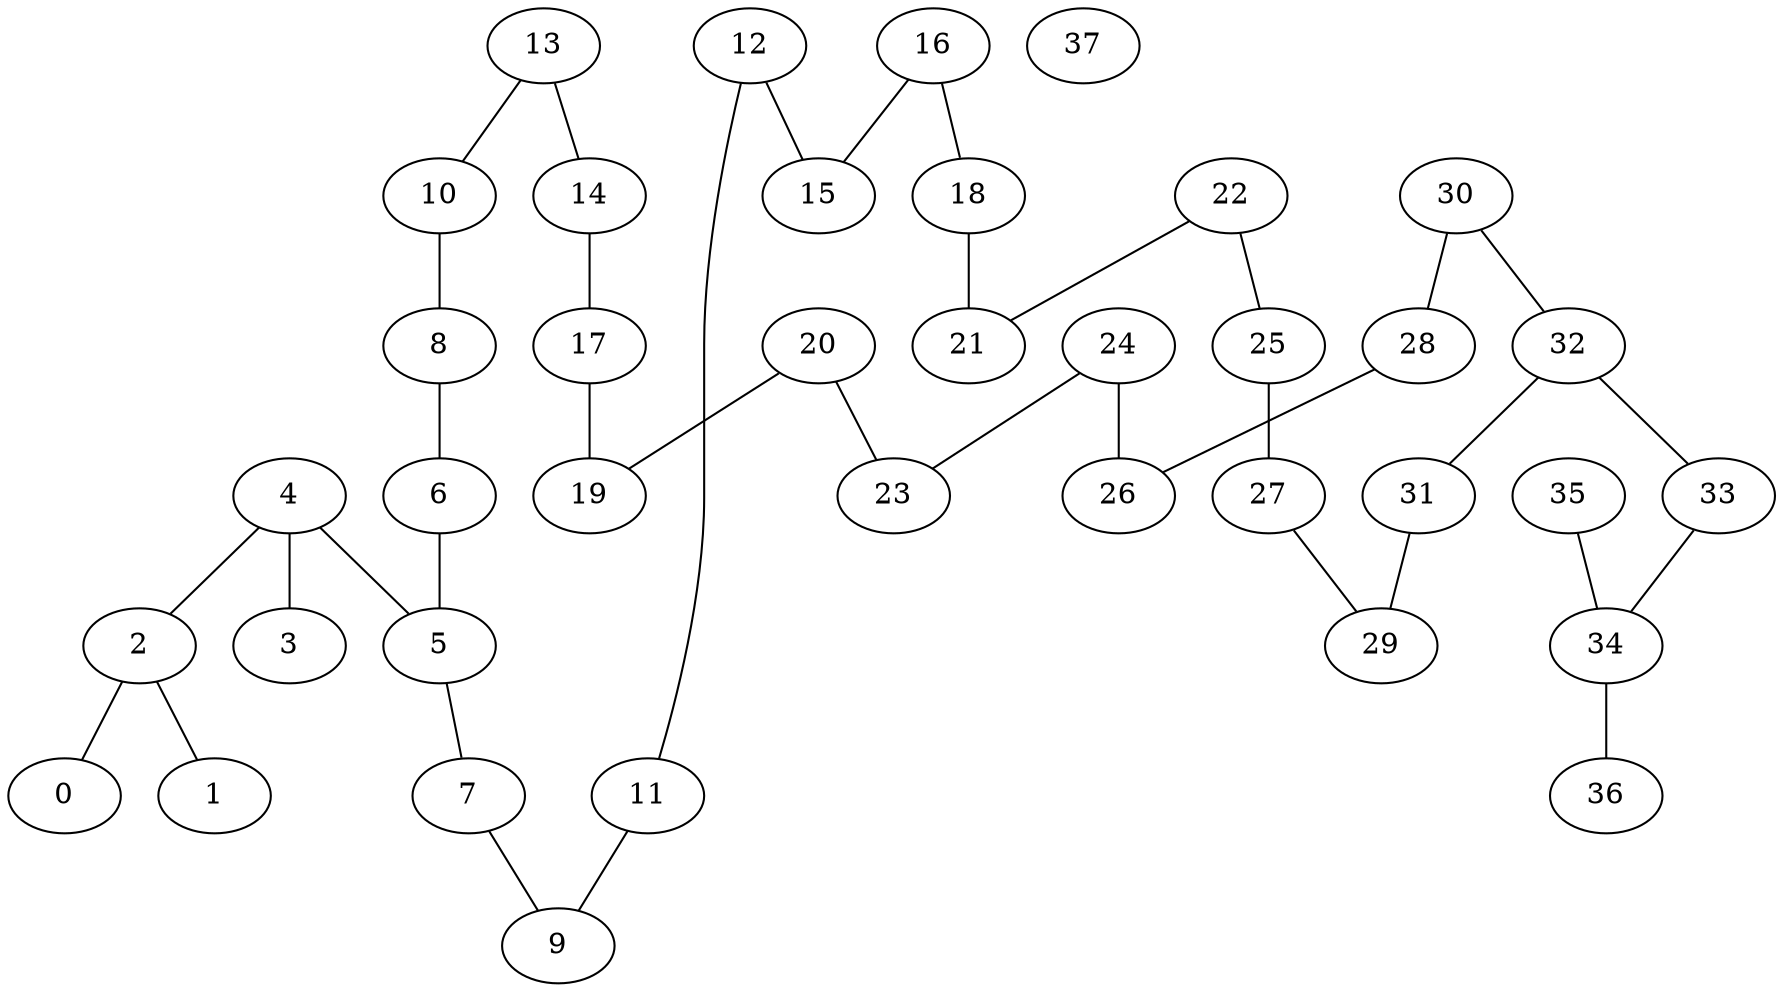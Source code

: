 graph circle250 {
0
1
2
3
4
5
6
7
8
9
10
11
12
13
14
15
16
17
18
19
20
21
22
23
24
25
26
27
28
29
30
31
32
33
34
35
36
37
10 -- 8
11 -- 9
12 -- 11
12 -- 15
13 -- 10
13 -- 14
14 -- 17
16 -- 15
16 -- 18
17 -- 19
18 -- 21
2 -- 0
2 -- 1
20 -- 19
20 -- 23
22 -- 21
22 -- 25
24 -- 23
24 -- 26
25 -- 27
27 -- 29
28 -- 26
30 -- 28
30 -- 32
31 -- 29
32 -- 31
32 -- 33
33 -- 34
34 -- 36
35 -- 34
4 -- 2
4 -- 3
4 -- 5
5 -- 7
6 -- 5
7 -- 9
8 -- 6
}